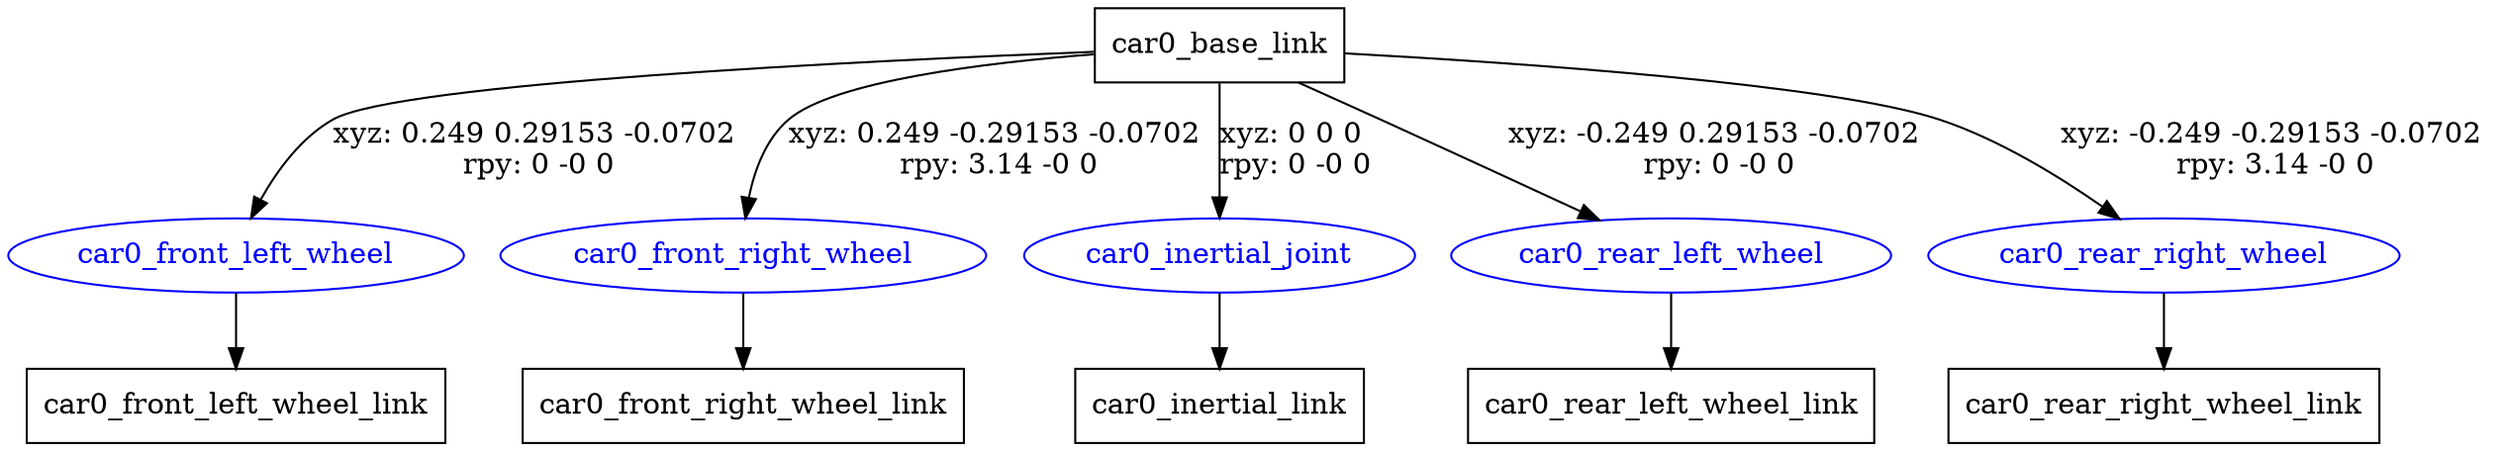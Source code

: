 digraph G {
node [shape=box];
"car0_base_link" [label="car0_base_link"];
"car0_front_left_wheel_link" [label="car0_front_left_wheel_link"];
"car0_front_right_wheel_link" [label="car0_front_right_wheel_link"];
"car0_inertial_link" [label="car0_inertial_link"];
"car0_rear_left_wheel_link" [label="car0_rear_left_wheel_link"];
"car0_rear_right_wheel_link" [label="car0_rear_right_wheel_link"];
node [shape=ellipse, color=blue, fontcolor=blue];
"car0_base_link" -> "car0_front_left_wheel" [label="xyz: 0.249 0.29153 -0.0702 \nrpy: 0 -0 0"]
"car0_front_left_wheel" -> "car0_front_left_wheel_link"
"car0_base_link" -> "car0_front_right_wheel" [label="xyz: 0.249 -0.29153 -0.0702 \nrpy: 3.14 -0 0"]
"car0_front_right_wheel" -> "car0_front_right_wheel_link"
"car0_base_link" -> "car0_inertial_joint" [label="xyz: 0 0 0 \nrpy: 0 -0 0"]
"car0_inertial_joint" -> "car0_inertial_link"
"car0_base_link" -> "car0_rear_left_wheel" [label="xyz: -0.249 0.29153 -0.0702 \nrpy: 0 -0 0"]
"car0_rear_left_wheel" -> "car0_rear_left_wheel_link"
"car0_base_link" -> "car0_rear_right_wheel" [label="xyz: -0.249 -0.29153 -0.0702 \nrpy: 3.14 -0 0"]
"car0_rear_right_wheel" -> "car0_rear_right_wheel_link"
}
